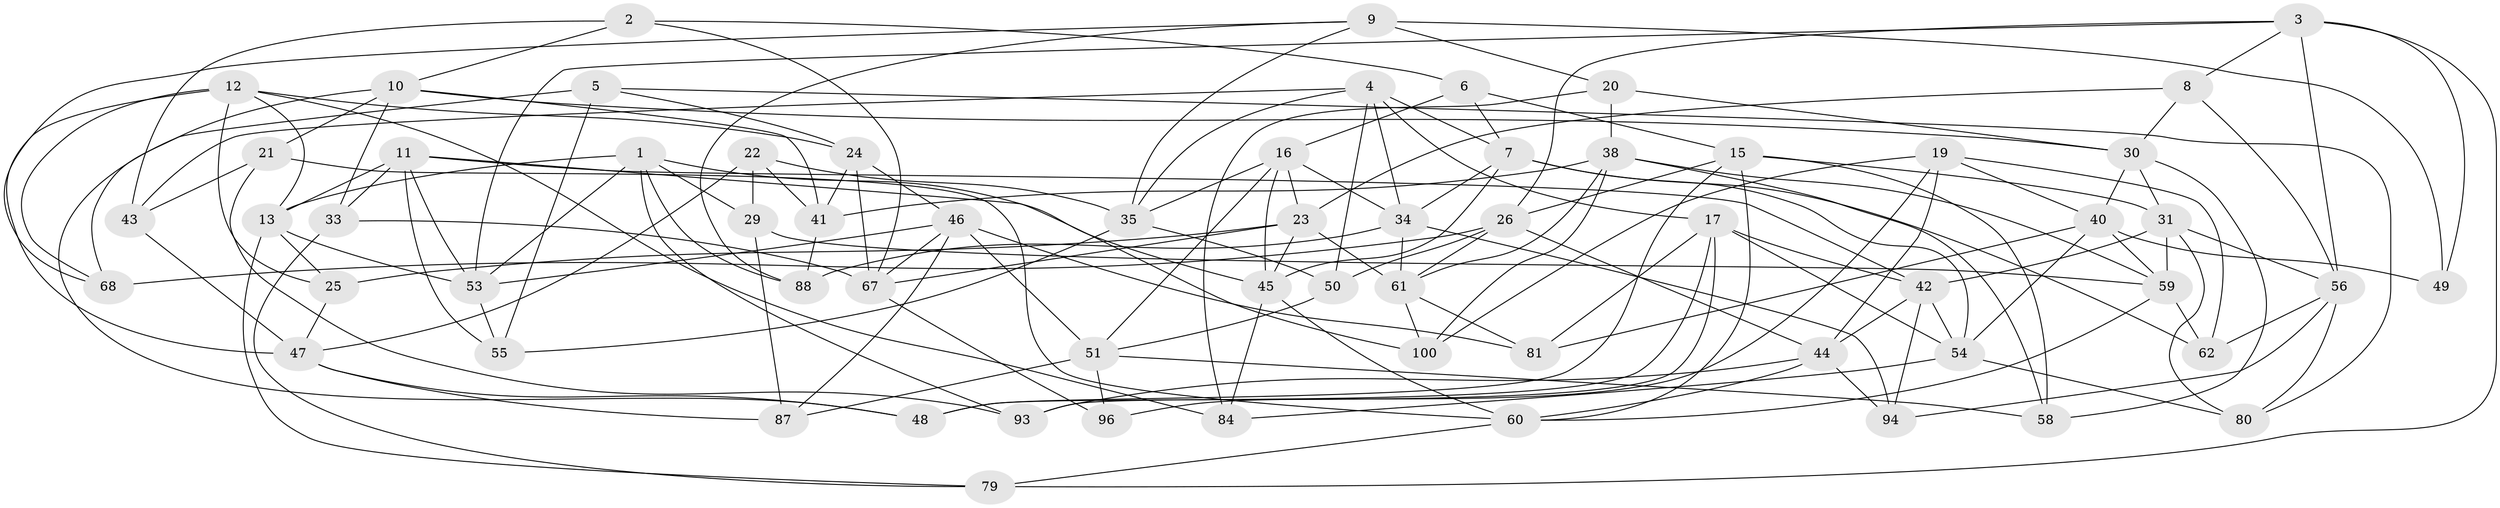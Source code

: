 // Generated by graph-tools (version 1.1) at 2025/52/02/27/25 19:52:31]
// undirected, 64 vertices, 161 edges
graph export_dot {
graph [start="1"]
  node [color=gray90,style=filled];
  1 [super="+37"];
  2;
  3 [super="+36"];
  4 [super="+32"];
  5;
  6;
  7 [super="+14"];
  8;
  9 [super="+86"];
  10 [super="+18"];
  11 [super="+70"];
  12 [super="+74"];
  13 [super="+73"];
  15 [super="+65"];
  16 [super="+28"];
  17 [super="+27"];
  19 [super="+66"];
  20;
  21;
  22;
  23 [super="+39"];
  24 [super="+99"];
  25;
  26 [super="+95"];
  29;
  30 [super="+97"];
  31 [super="+63"];
  33;
  34 [super="+91"];
  35 [super="+64"];
  38 [super="+76"];
  40 [super="+85"];
  41 [super="+75"];
  42 [super="+90"];
  43;
  44 [super="+71"];
  45 [super="+77"];
  46 [super="+72"];
  47 [super="+78"];
  48;
  49;
  50;
  51 [super="+52"];
  53 [super="+89"];
  54 [super="+69"];
  55;
  56 [super="+57"];
  58;
  59 [super="+82"];
  60 [super="+92"];
  61 [super="+83"];
  62;
  67 [super="+98"];
  68;
  79;
  80;
  81;
  84;
  87;
  88;
  93;
  94;
  96;
  100;
  1 -- 88;
  1 -- 93;
  1 -- 13;
  1 -- 53;
  1 -- 100;
  1 -- 29;
  2 -- 10;
  2 -- 43;
  2 -- 6;
  2 -- 67;
  3 -- 8;
  3 -- 49;
  3 -- 26;
  3 -- 56;
  3 -- 53;
  3 -- 79;
  4 -- 43;
  4 -- 17;
  4 -- 7;
  4 -- 35;
  4 -- 50;
  4 -- 34;
  5 -- 55;
  5 -- 48;
  5 -- 80;
  5 -- 24;
  6 -- 7;
  6 -- 16;
  6 -- 15;
  7 -- 62;
  7 -- 34;
  7 -- 45;
  7 -- 54;
  8 -- 30;
  8 -- 23;
  8 -- 56;
  9 -- 20;
  9 -- 88;
  9 -- 49 [weight=2];
  9 -- 68;
  9 -- 35;
  10 -- 68;
  10 -- 21;
  10 -- 33;
  10 -- 30;
  10 -- 41;
  11 -- 55;
  11 -- 45;
  11 -- 33;
  11 -- 42;
  11 -- 53;
  11 -- 13;
  12 -- 84;
  12 -- 68;
  12 -- 47;
  12 -- 25;
  12 -- 13;
  12 -- 24;
  13 -- 25;
  13 -- 53;
  13 -- 79;
  15 -- 31;
  15 -- 48;
  15 -- 26;
  15 -- 58;
  15 -- 60;
  16 -- 45;
  16 -- 23;
  16 -- 35;
  16 -- 51;
  16 -- 34;
  17 -- 93;
  17 -- 81;
  17 -- 48;
  17 -- 42;
  17 -- 54;
  19 -- 40;
  19 -- 96 [weight=2];
  19 -- 44;
  19 -- 100;
  19 -- 62;
  20 -- 84;
  20 -- 30;
  20 -- 38;
  21 -- 93;
  21 -- 60;
  21 -- 43;
  22 -- 47;
  22 -- 35;
  22 -- 29;
  22 -- 41;
  23 -- 25;
  23 -- 45;
  23 -- 61;
  23 -- 67;
  24 -- 41 [weight=2];
  24 -- 67;
  24 -- 46;
  25 -- 47;
  26 -- 50;
  26 -- 44;
  26 -- 61;
  26 -- 68;
  29 -- 87;
  29 -- 59;
  30 -- 58;
  30 -- 31;
  30 -- 40;
  31 -- 59;
  31 -- 80;
  31 -- 56;
  31 -- 42;
  33 -- 79;
  33 -- 67;
  34 -- 88;
  34 -- 94;
  34 -- 61;
  35 -- 50;
  35 -- 55;
  38 -- 58;
  38 -- 100;
  38 -- 41;
  38 -- 59;
  38 -- 61;
  40 -- 54;
  40 -- 49;
  40 -- 81;
  40 -- 59;
  41 -- 88;
  42 -- 94;
  42 -- 44;
  42 -- 54;
  43 -- 47;
  44 -- 60;
  44 -- 93;
  44 -- 94;
  45 -- 60;
  45 -- 84;
  46 -- 87;
  46 -- 53;
  46 -- 81;
  46 -- 51;
  46 -- 67;
  47 -- 48;
  47 -- 87;
  50 -- 51;
  51 -- 96;
  51 -- 87;
  51 -- 58;
  53 -- 55;
  54 -- 80;
  54 -- 84;
  56 -- 94;
  56 -- 80;
  56 -- 62;
  59 -- 60;
  59 -- 62;
  60 -- 79;
  61 -- 100;
  61 -- 81;
  67 -- 96;
}
